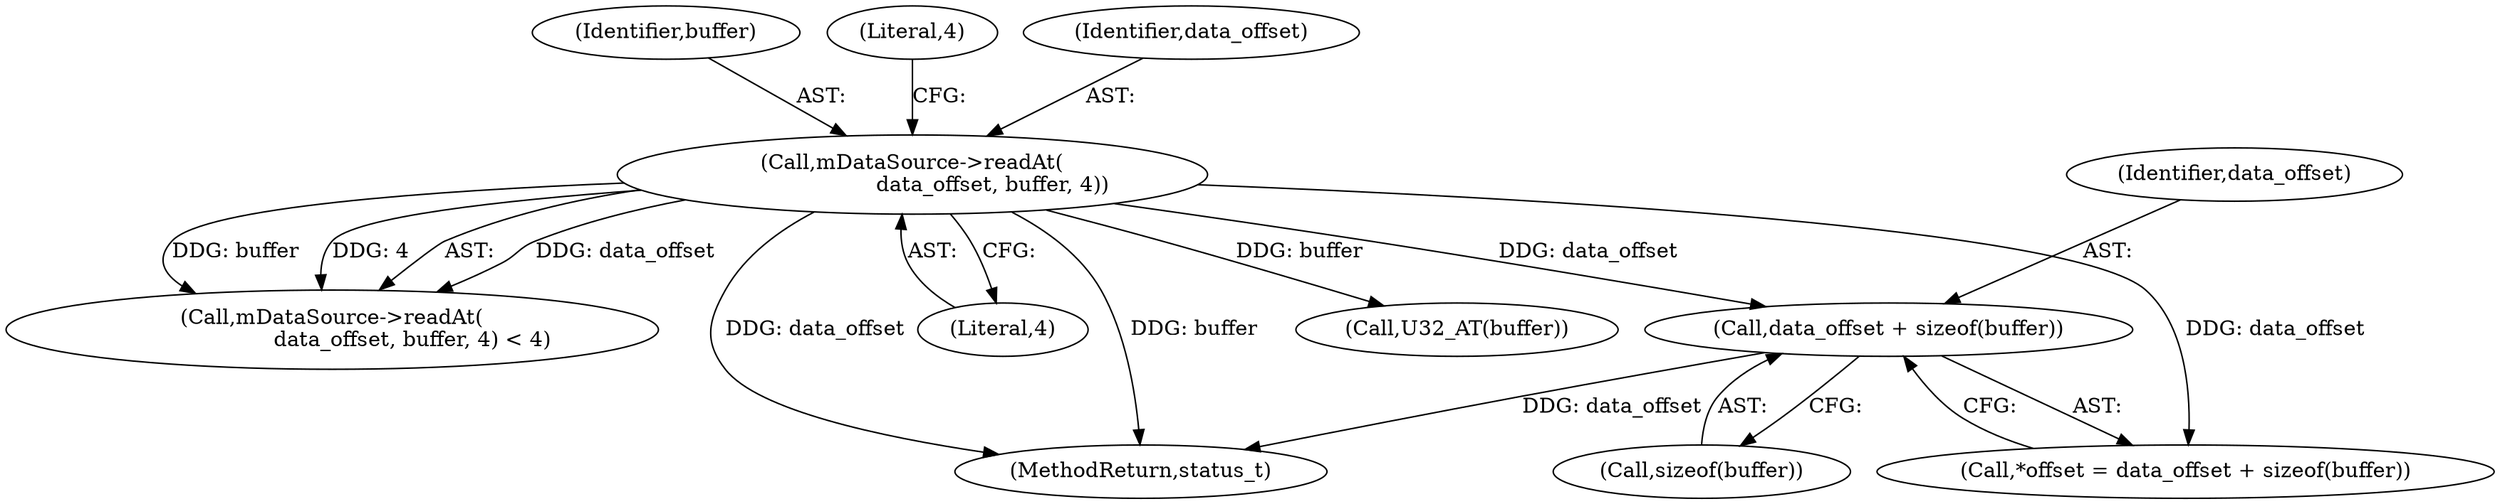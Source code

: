 digraph "0_Android_2674a7218eaa3c87f2ee26d26da5b9170e10f859@API" {
"1002276" [label="(Call,data_offset + sizeof(buffer))"];
"1002242" [label="(Call,mDataSource->readAt(\n                        data_offset, buffer, 4))"];
"1002244" [label="(Identifier,buffer)"];
"1002277" [label="(Identifier,data_offset)"];
"1002241" [label="(Call,mDataSource->readAt(\n                        data_offset, buffer, 4) < 4)"];
"1002246" [label="(Literal,4)"];
"1002243" [label="(Identifier,data_offset)"];
"1002273" [label="(Call,*offset = data_offset + sizeof(buffer))"];
"1002278" [label="(Call,sizeof(buffer))"];
"1002245" [label="(Literal,4)"];
"1002927" [label="(MethodReturn,status_t)"];
"1002256" [label="(Call,U32_AT(buffer))"];
"1002242" [label="(Call,mDataSource->readAt(\n                        data_offset, buffer, 4))"];
"1002276" [label="(Call,data_offset + sizeof(buffer))"];
"1002276" -> "1002273"  [label="AST: "];
"1002276" -> "1002278"  [label="CFG: "];
"1002277" -> "1002276"  [label="AST: "];
"1002278" -> "1002276"  [label="AST: "];
"1002273" -> "1002276"  [label="CFG: "];
"1002276" -> "1002927"  [label="DDG: data_offset"];
"1002242" -> "1002276"  [label="DDG: data_offset"];
"1002242" -> "1002241"  [label="AST: "];
"1002242" -> "1002245"  [label="CFG: "];
"1002243" -> "1002242"  [label="AST: "];
"1002244" -> "1002242"  [label="AST: "];
"1002245" -> "1002242"  [label="AST: "];
"1002246" -> "1002242"  [label="CFG: "];
"1002242" -> "1002927"  [label="DDG: buffer"];
"1002242" -> "1002927"  [label="DDG: data_offset"];
"1002242" -> "1002241"  [label="DDG: data_offset"];
"1002242" -> "1002241"  [label="DDG: buffer"];
"1002242" -> "1002241"  [label="DDG: 4"];
"1002242" -> "1002256"  [label="DDG: buffer"];
"1002242" -> "1002273"  [label="DDG: data_offset"];
}
